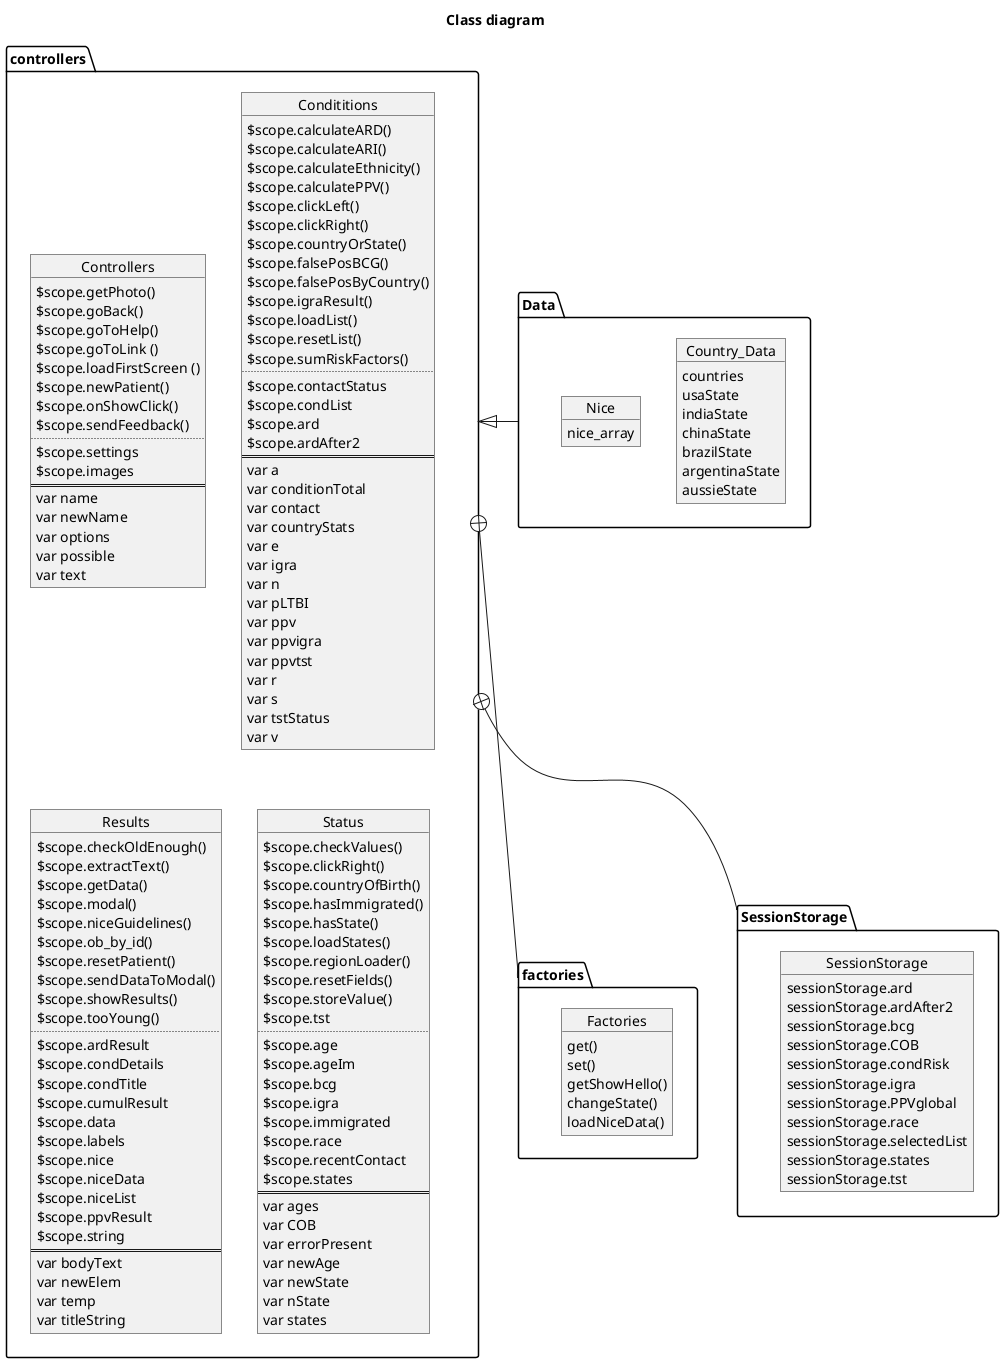 @startuml

title Class diagram

controllers +-- factories
controllers +-- SessionStorage
controllers <|- Data

package controllers {
    object Controllers {
        $scope.getPhoto() 
        $scope.goBack() 
        $scope.goToHelp() 
        $scope.goToLink ()
        $scope.loadFirstScreen ()
        $scope.newPatient()
        $scope.onShowClick()
        $scope.sendFeedback()
        ..
        $scope.settings 
        $scope.images 
        ==
        var name 
        var newName 
        var options 
        var possible 
        var text 
    }

    object Condititions {
        $scope.calculateARD() 
        $scope.calculateARI() 
        $scope.calculateEthnicity() 
        $scope.calculatePPV() 
        $scope.clickLeft() 
        $scope.clickRight() 
        $scope.countryOrState() 
        $scope.falsePosBCG() 
        $scope.falsePosByCountry() 
        $scope.igraResult()
        $scope.loadList()
        $scope.resetList()
        $scope.sumRiskFactors() 
        ..
        $scope.contactStatus 
        $scope.condList 
        $scope.ard 
        $scope.ardAfter2 
        ==
        var a 
        var conditionTotal 
        var contact 
        var countryStats 
        var e 
        var igra 
        var n 
        var pLTBI 
        var ppv 
        var ppvigra 
        var ppvtst 
        var r 
        var s 
        var tstStatus 
        var v 
    }

    object Results {
        $scope.checkOldEnough()
        $scope.extractText()
        $scope.getData() 
        $scope.modal() 
        $scope.niceGuidelines() 
        $scope.ob_by_id() 
        $scope.resetPatient() 
        $scope.sendDataToModal() 
        $scope.showResults() 
        $scope.tooYoung() 
        ..
        $scope.ardResult 
        $scope.condDetails 
        $scope.condTitle 
        $scope.cumulResult 
        $scope.data 
        $scope.labels 
        $scope.nice 
        $scope.niceData 
        $scope.niceList 
        $scope.ppvResult 
        $scope.string 
        ==
        var bodyText 
        var newElem 
        var temp 
        var titleString 
    }

    object Status {
        $scope.checkValues() 
        $scope.clickRight() 
        $scope.countryOfBirth()
        $scope.hasImmigrated() 
        $scope.hasState() 
        $scope.loadStates() 
        $scope.regionLoader() 
        $scope.resetFields() 
        $scope.storeValue() 
        $scope.tst 
        ..
        $scope.age 
        $scope.ageIm 
        $scope.bcg 
        $scope.igra 
        $scope.immigrated 
        $scope.race 
        $scope.recentContact 
        $scope.states 
        ==
        var ages 
        var COB 
        var errorPresent 
        var newAge 
        var newState 
        var nState 
        var states 
    }
}

package factories {
    object Factories {
        get()
        set()
        getShowHello()
        changeState()
        loadNiceData()
    }
}

package SessionStorage {
    object SessionStorage {
        sessionStorage.ard 
        sessionStorage.ardAfter2 
        sessionStorage.bcg 
        sessionStorage.COB 
        sessionStorage.condRisk 
        sessionStorage.igra 
        sessionStorage.PPVglobal 
        sessionStorage.race 
        sessionStorage.selectedList 
        sessionStorage.states 
        sessionStorage.tst
    }
}

package Data {
    object Country_Data {
        countries
        usaState
        indiaState
        chinaState
        brazilState
        argentinaState
        aussieState
    }
    object Nice {
        nice_array
    }
        
}


@enduml
